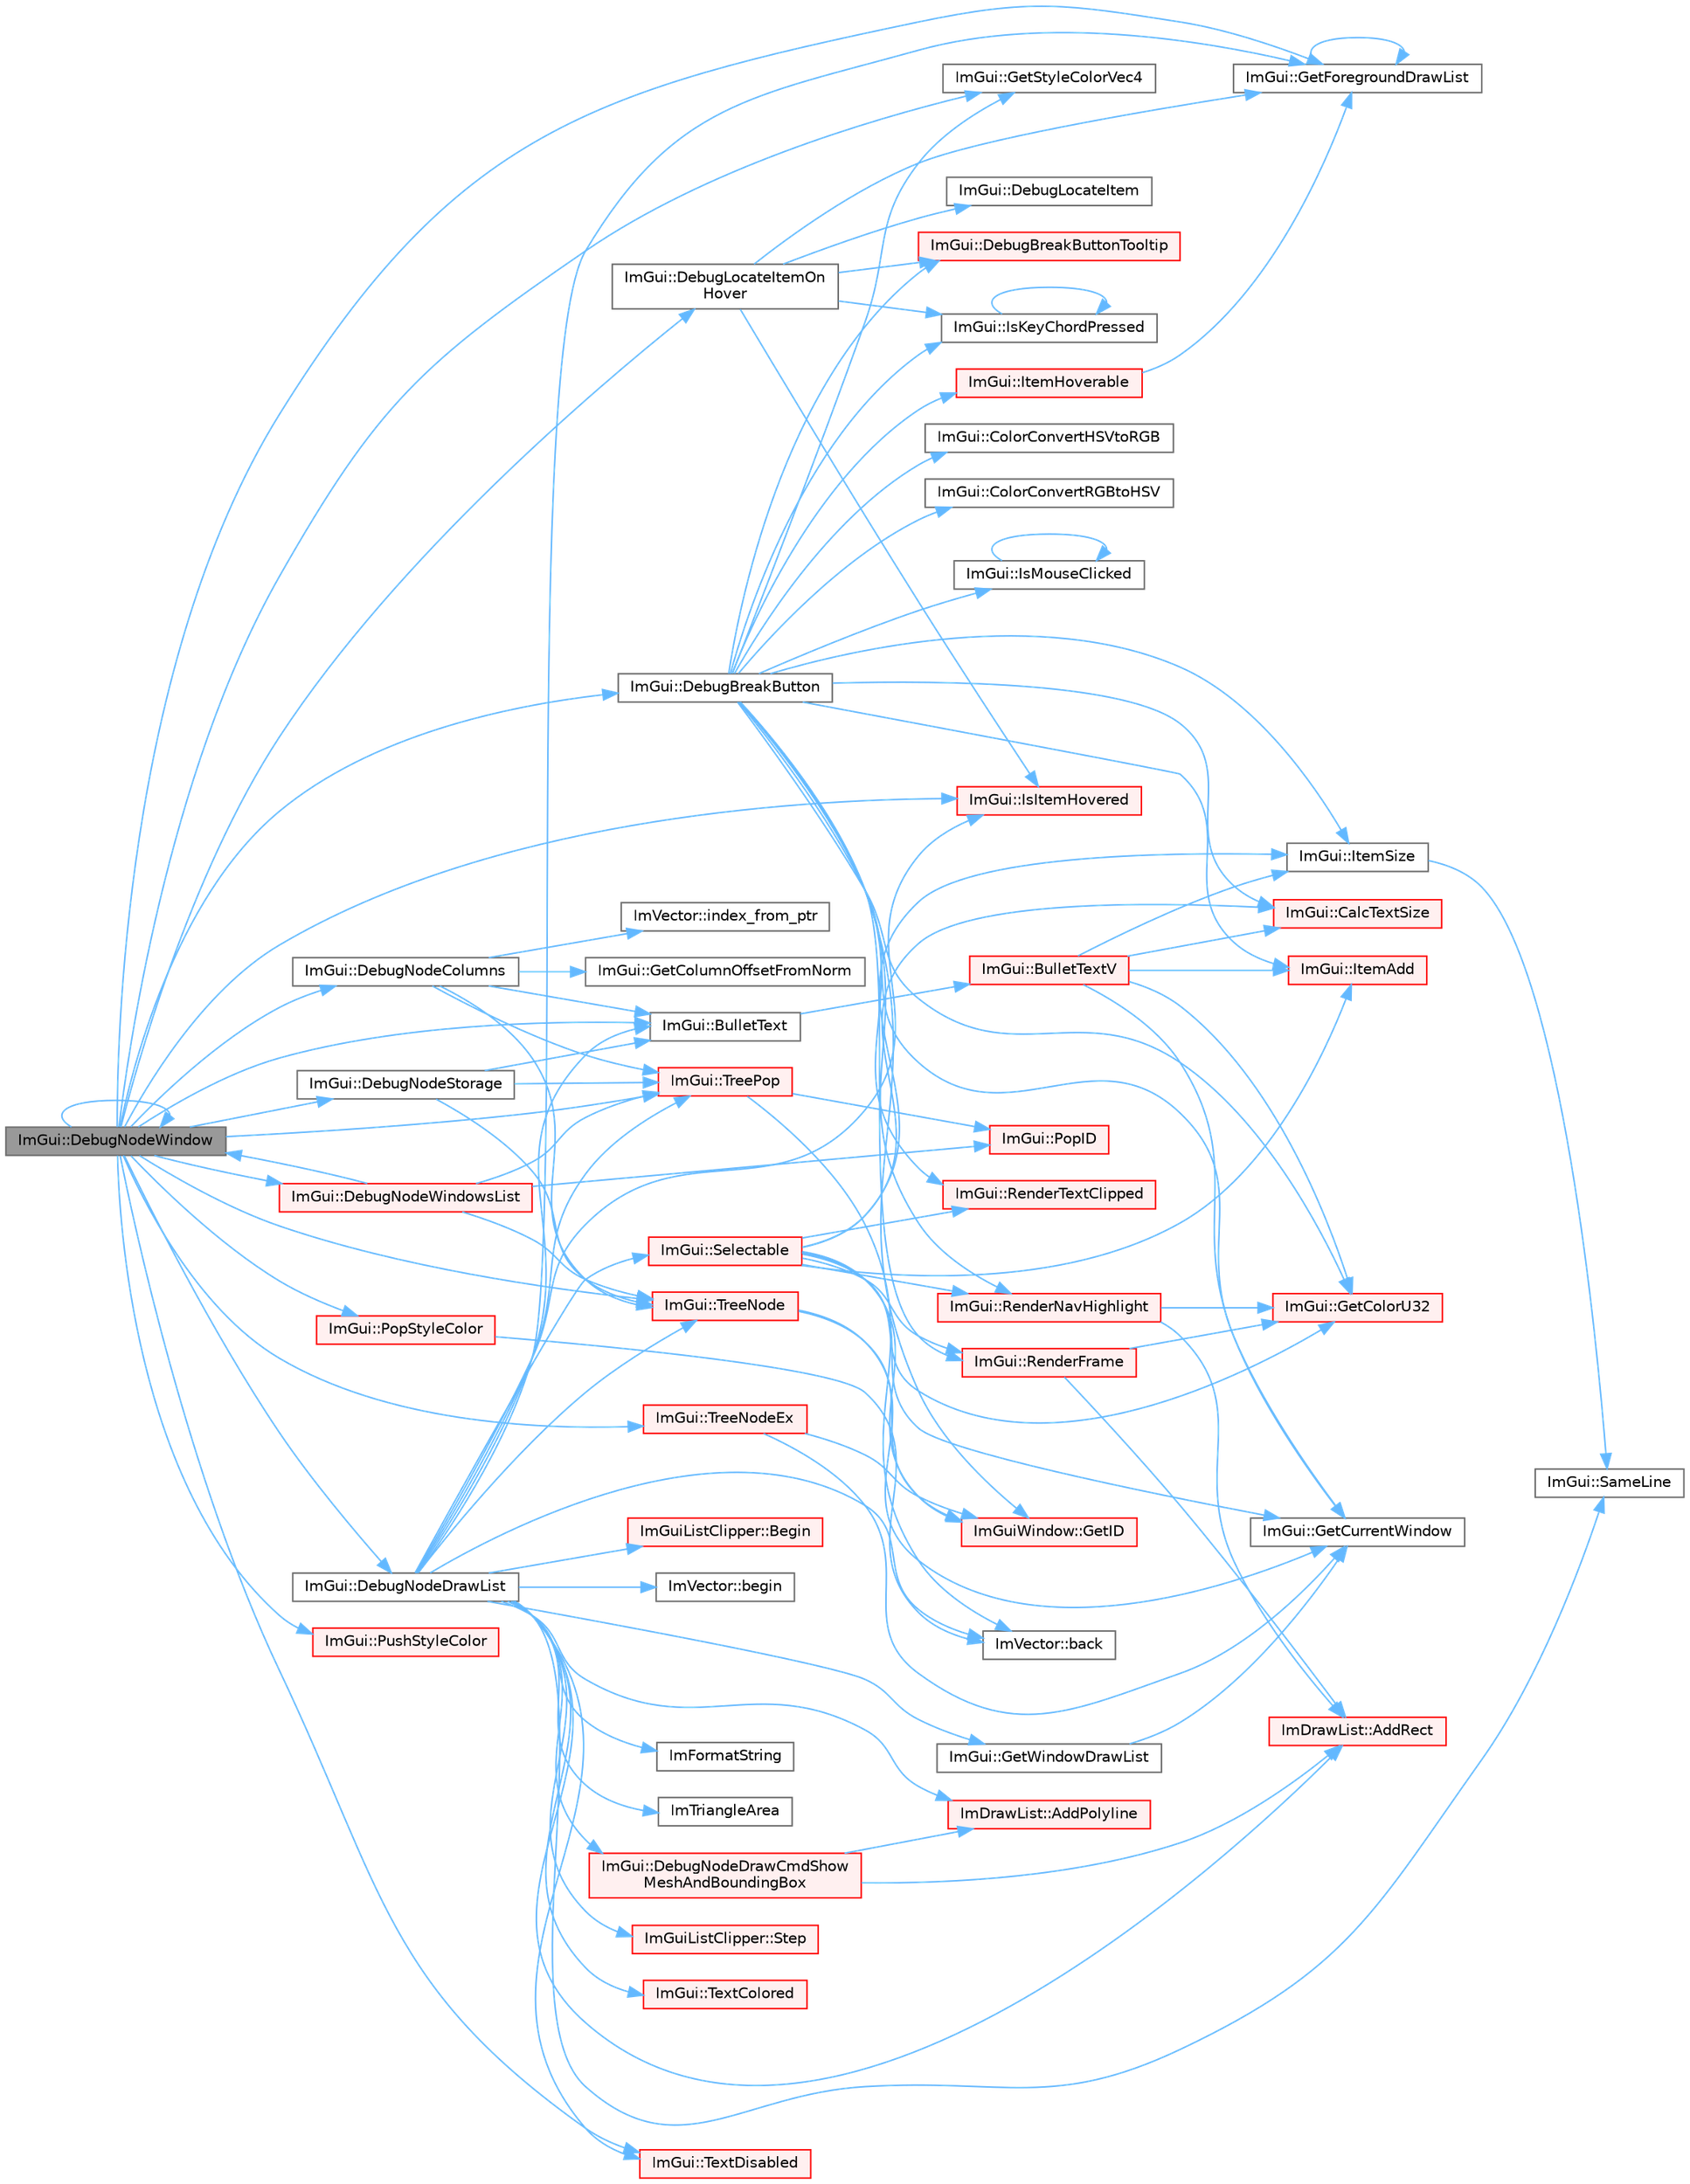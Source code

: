 digraph "ImGui::DebugNodeWindow"
{
 // LATEX_PDF_SIZE
  bgcolor="transparent";
  edge [fontname=Helvetica,fontsize=10,labelfontname=Helvetica,labelfontsize=10];
  node [fontname=Helvetica,fontsize=10,shape=box,height=0.2,width=0.4];
  rankdir="LR";
  Node1 [id="Node000001",label="ImGui::DebugNodeWindow",height=0.2,width=0.4,color="gray40", fillcolor="grey60", style="filled", fontcolor="black",tooltip=" "];
  Node1 -> Node2 [id="edge1_Node000001_Node000002",color="steelblue1",style="solid",tooltip=" "];
  Node2 [id="Node000002",label="ImGui::BulletText",height=0.2,width=0.4,color="grey40", fillcolor="white", style="filled",URL="$namespace_im_gui.html#af8d34d563b17c683943a0fa7bf5807bc",tooltip=" "];
  Node2 -> Node3 [id="edge2_Node000002_Node000003",color="steelblue1",style="solid",tooltip=" "];
  Node3 [id="Node000003",label="ImGui::BulletTextV",height=0.2,width=0.4,color="red", fillcolor="#FFF0F0", style="filled",URL="$namespace_im_gui.html#af8f4b5e96c745e205974857f9a584583",tooltip=" "];
  Node3 -> Node4 [id="edge3_Node000003_Node000004",color="steelblue1",style="solid",tooltip=" "];
  Node4 [id="Node000004",label="ImGui::CalcTextSize",height=0.2,width=0.4,color="red", fillcolor="#FFF0F0", style="filled",URL="$namespace_im_gui.html#a848b9db6cc4a186751c0ecebcaadc33b",tooltip=" "];
  Node3 -> Node9 [id="edge4_Node000003_Node000009",color="steelblue1",style="solid",tooltip=" "];
  Node9 [id="Node000009",label="ImGui::GetColorU32",height=0.2,width=0.4,color="red", fillcolor="#FFF0F0", style="filled",URL="$namespace_im_gui.html#a0de2d9bd347d9866511eb8d014e62556",tooltip=" "];
  Node3 -> Node11 [id="edge5_Node000003_Node000011",color="steelblue1",style="solid",tooltip=" "];
  Node11 [id="Node000011",label="ImGui::GetCurrentWindow",height=0.2,width=0.4,color="grey40", fillcolor="white", style="filled",URL="$namespace_im_gui.html#ac452417b5004ca16a814a72cff153526",tooltip=" "];
  Node3 -> Node14 [id="edge6_Node000003_Node000014",color="steelblue1",style="solid",tooltip=" "];
  Node14 [id="Node000014",label="ImGui::ItemAdd",height=0.2,width=0.4,color="red", fillcolor="#FFF0F0", style="filled",URL="$namespace_im_gui.html#a5de8ecd4c80efdca1af7329a2a48121c",tooltip=" "];
  Node3 -> Node36 [id="edge7_Node000003_Node000036",color="steelblue1",style="solid",tooltip=" "];
  Node36 [id="Node000036",label="ImGui::ItemSize",height=0.2,width=0.4,color="grey40", fillcolor="white", style="filled",URL="$namespace_im_gui.html#aeeb1ec6ae6548173dbf813e7df538c48",tooltip=" "];
  Node36 -> Node37 [id="edge8_Node000036_Node000037",color="steelblue1",style="solid",tooltip=" "];
  Node37 [id="Node000037",label="ImGui::SameLine",height=0.2,width=0.4,color="grey40", fillcolor="white", style="filled",URL="$namespace_im_gui.html#a2991c91e94f3b77a0c3411f4f3aa348e",tooltip=" "];
  Node1 -> Node50 [id="edge9_Node000001_Node000050",color="steelblue1",style="solid",tooltip=" "];
  Node50 [id="Node000050",label="ImGui::DebugBreakButton",height=0.2,width=0.4,color="grey40", fillcolor="white", style="filled",URL="$namespace_im_gui.html#ac2e737b701b4d252a54006a4c4214928",tooltip=" "];
  Node50 -> Node4 [id="edge10_Node000050_Node000004",color="steelblue1",style="solid",tooltip=" "];
  Node50 -> Node51 [id="edge11_Node000050_Node000051",color="steelblue1",style="solid",tooltip=" "];
  Node51 [id="Node000051",label="ImGui::ColorConvertHSVtoRGB",height=0.2,width=0.4,color="grey40", fillcolor="white", style="filled",URL="$namespace_im_gui.html#a074427678b3e56378b7dcdefa4c8b5c7",tooltip=" "];
  Node50 -> Node52 [id="edge12_Node000050_Node000052",color="steelblue1",style="solid",tooltip=" "];
  Node52 [id="Node000052",label="ImGui::ColorConvertRGBtoHSV",height=0.2,width=0.4,color="grey40", fillcolor="white", style="filled",URL="$namespace_im_gui.html#aaed5ed34aaaa02b61cbb67598c0ad9ca",tooltip=" "];
  Node50 -> Node53 [id="edge13_Node000050_Node000053",color="steelblue1",style="solid",tooltip=" "];
  Node53 [id="Node000053",label="ImGui::DebugBreakButtonTooltip",height=0.2,width=0.4,color="red", fillcolor="#FFF0F0", style="filled",URL="$namespace_im_gui.html#a6f2a211be11756216a881936bc6d9aab",tooltip=" "];
  Node50 -> Node9 [id="edge14_Node000050_Node000009",color="steelblue1",style="solid",tooltip=" "];
  Node50 -> Node11 [id="edge15_Node000050_Node000011",color="steelblue1",style="solid",tooltip=" "];
  Node50 -> Node145 [id="edge16_Node000050_Node000145",color="steelblue1",style="solid",tooltip=" "];
  Node145 [id="Node000145",label="ImGuiWindow::GetID",height=0.2,width=0.4,color="red", fillcolor="#FFF0F0", style="filled",URL="$struct_im_gui_window.html#a66400a63bc0b54d7d29e08d1b1b1a42b",tooltip=" "];
  Node50 -> Node97 [id="edge17_Node000050_Node000097",color="steelblue1",style="solid",tooltip=" "];
  Node97 [id="Node000097",label="ImGui::GetStyleColorVec4",height=0.2,width=0.4,color="grey40", fillcolor="white", style="filled",URL="$namespace_im_gui.html#ad838e580972e2c4b3da2b0f60754b662",tooltip=" "];
  Node50 -> Node187 [id="edge18_Node000050_Node000187",color="steelblue1",style="solid",tooltip=" "];
  Node187 [id="Node000187",label="ImGui::IsKeyChordPressed",height=0.2,width=0.4,color="grey40", fillcolor="white", style="filled",URL="$namespace_im_gui.html#ab3e095e7757d000686cfa2aff76534d2",tooltip=" "];
  Node187 -> Node187 [id="edge19_Node000187_Node000187",color="steelblue1",style="solid",tooltip=" "];
  Node50 -> Node188 [id="edge20_Node000050_Node000188",color="steelblue1",style="solid",tooltip=" "];
  Node188 [id="Node000188",label="ImGui::IsMouseClicked",height=0.2,width=0.4,color="grey40", fillcolor="white", style="filled",URL="$namespace_im_gui.html#a2d430db9485d0b3d86d51d5436225495",tooltip=" "];
  Node188 -> Node188 [id="edge21_Node000188_Node000188",color="steelblue1",style="solid",tooltip=" "];
  Node50 -> Node14 [id="edge22_Node000050_Node000014",color="steelblue1",style="solid",tooltip=" "];
  Node50 -> Node189 [id="edge23_Node000050_Node000189",color="steelblue1",style="solid",tooltip=" "];
  Node189 [id="Node000189",label="ImGui::ItemHoverable",height=0.2,width=0.4,color="red", fillcolor="#FFF0F0", style="filled",URL="$namespace_im_gui.html#a1d7304e335dbe35c4d97b67854111ed2",tooltip=" "];
  Node189 -> Node29 [id="edge24_Node000189_Node000029",color="steelblue1",style="solid",tooltip=" "];
  Node29 [id="Node000029",label="ImGui::GetForegroundDrawList",height=0.2,width=0.4,color="grey40", fillcolor="white", style="filled",URL="$namespace_im_gui.html#a718d48e3636f9df63e4820d0fef34e78",tooltip=" "];
  Node29 -> Node29 [id="edge25_Node000029_Node000029",color="steelblue1",style="solid",tooltip=" "];
  Node50 -> Node36 [id="edge26_Node000050_Node000036",color="steelblue1",style="solid",tooltip=" "];
  Node50 -> Node191 [id="edge27_Node000050_Node000191",color="steelblue1",style="solid",tooltip=" "];
  Node191 [id="Node000191",label="ImGui::RenderFrame",height=0.2,width=0.4,color="red", fillcolor="#FFF0F0", style="filled",URL="$namespace_im_gui.html#a621ba649568ede3939d4f10d83b86d04",tooltip=" "];
  Node191 -> Node23 [id="edge28_Node000191_Node000023",color="steelblue1",style="solid",tooltip=" "];
  Node23 [id="Node000023",label="ImDrawList::AddRect",height=0.2,width=0.4,color="red", fillcolor="#FFF0F0", style="filled",URL="$struct_im_draw_list.html#ad96f10a3e954fe0c5b7c96d4e205af7b",tooltip=" "];
  Node191 -> Node9 [id="edge29_Node000191_Node000009",color="steelblue1",style="solid",tooltip=" "];
  Node50 -> Node192 [id="edge30_Node000050_Node000192",color="steelblue1",style="solid",tooltip=" "];
  Node192 [id="Node000192",label="ImGui::RenderNavHighlight",height=0.2,width=0.4,color="red", fillcolor="#FFF0F0", style="filled",URL="$namespace_im_gui.html#add2e040b97eeb0857dc7d02876b07b72",tooltip=" "];
  Node192 -> Node23 [id="edge31_Node000192_Node000023",color="steelblue1",style="solid",tooltip=" "];
  Node192 -> Node9 [id="edge32_Node000192_Node000009",color="steelblue1",style="solid",tooltip=" "];
  Node50 -> Node193 [id="edge33_Node000050_Node000193",color="steelblue1",style="solid",tooltip=" "];
  Node193 [id="Node000193",label="ImGui::RenderTextClipped",height=0.2,width=0.4,color="red", fillcolor="#FFF0F0", style="filled",URL="$namespace_im_gui.html#ab362eafae794c7364a6b96ea06f38eb9",tooltip=" "];
  Node1 -> Node195 [id="edge34_Node000001_Node000195",color="steelblue1",style="solid",tooltip=" "];
  Node195 [id="Node000195",label="ImGui::DebugLocateItemOn\lHover",height=0.2,width=0.4,color="grey40", fillcolor="white", style="filled",URL="$namespace_im_gui.html#a76cc1722d10c66a7d5bb7e794487a0aa",tooltip=" "];
  Node195 -> Node53 [id="edge35_Node000195_Node000053",color="steelblue1",style="solid",tooltip=" "];
  Node195 -> Node196 [id="edge36_Node000195_Node000196",color="steelblue1",style="solid",tooltip=" "];
  Node196 [id="Node000196",label="ImGui::DebugLocateItem",height=0.2,width=0.4,color="grey40", fillcolor="white", style="filled",URL="$namespace_im_gui.html#a5fcfd58a344ca39b4575074c009f0767",tooltip=" "];
  Node195 -> Node29 [id="edge37_Node000195_Node000029",color="steelblue1",style="solid",tooltip=" "];
  Node195 -> Node129 [id="edge38_Node000195_Node000129",color="steelblue1",style="solid",tooltip=" "];
  Node129 [id="Node000129",label="ImGui::IsItemHovered",height=0.2,width=0.4,color="red", fillcolor="#FFF0F0", style="filled",URL="$namespace_im_gui.html#ac9a400eff3a9561d95e80486c52a660b",tooltip=" "];
  Node195 -> Node187 [id="edge39_Node000195_Node000187",color="steelblue1",style="solid",tooltip=" "];
  Node1 -> Node197 [id="edge40_Node000001_Node000197",color="steelblue1",style="solid",tooltip=" "];
  Node197 [id="Node000197",label="ImGui::DebugNodeColumns",height=0.2,width=0.4,color="grey40", fillcolor="white", style="filled",URL="$namespace_im_gui.html#a68c10eb20be9c419d00f2b5a9dfa6a38",tooltip=" "];
  Node197 -> Node2 [id="edge41_Node000197_Node000002",color="steelblue1",style="solid",tooltip=" "];
  Node197 -> Node198 [id="edge42_Node000197_Node000198",color="steelblue1",style="solid",tooltip=" "];
  Node198 [id="Node000198",label="ImGui::GetColumnOffsetFromNorm",height=0.2,width=0.4,color="grey40", fillcolor="white", style="filled",URL="$namespace_im_gui.html#a81693b00fc61ae1f7791e5e84108de54",tooltip=" "];
  Node197 -> Node77 [id="edge43_Node000197_Node000077",color="steelblue1",style="solid",tooltip=" "];
  Node77 [id="Node000077",label="ImVector::index_from_ptr",height=0.2,width=0.4,color="grey40", fillcolor="white", style="filled",URL="$struct_im_vector.html#a3fd48379f807eeb01fb9da39afa30dc7",tooltip=" "];
  Node197 -> Node199 [id="edge44_Node000197_Node000199",color="steelblue1",style="solid",tooltip=" "];
  Node199 [id="Node000199",label="ImGui::TreeNode",height=0.2,width=0.4,color="red", fillcolor="#FFF0F0", style="filled",URL="$namespace_im_gui.html#a4dff507ce8bbe0da9556bb50b1e60d7f",tooltip=" "];
  Node199 -> Node11 [id="edge45_Node000199_Node000011",color="steelblue1",style="solid",tooltip=" "];
  Node199 -> Node145 [id="edge46_Node000199_Node000145",color="steelblue1",style="solid",tooltip=" "];
  Node197 -> Node215 [id="edge47_Node000197_Node000215",color="steelblue1",style="solid",tooltip=" "];
  Node215 [id="Node000215",label="ImGui::TreePop",height=0.2,width=0.4,color="red", fillcolor="#FFF0F0", style="filled",URL="$namespace_im_gui.html#a41ecf265e5f678c78fc9c30b3cf2077f",tooltip=" "];
  Node215 -> Node58 [id="edge48_Node000215_Node000058",color="steelblue1",style="solid",tooltip=" "];
  Node58 [id="Node000058",label="ImVector::back",height=0.2,width=0.4,color="grey40", fillcolor="white", style="filled",URL="$struct_im_vector.html#a2d80e87e81b1b01143c8d8be93e6fde1",tooltip=" "];
  Node215 -> Node147 [id="edge49_Node000215_Node000147",color="steelblue1",style="solid",tooltip=" "];
  Node147 [id="Node000147",label="ImGui::PopID",height=0.2,width=0.4,color="red", fillcolor="#FFF0F0", style="filled",URL="$namespace_im_gui.html#aba0b2d8f890a5d435ae43d0c4a2d4dd1",tooltip=" "];
  Node1 -> Node218 [id="edge50_Node000001_Node000218",color="steelblue1",style="solid",tooltip=" "];
  Node218 [id="Node000218",label="ImGui::DebugNodeDrawList",height=0.2,width=0.4,color="grey40", fillcolor="white", style="filled",URL="$namespace_im_gui.html#af7b5e35566da44ac1ea8a7e1b9d9d574",tooltip=" "];
  Node218 -> Node19 [id="edge51_Node000218_Node000019",color="steelblue1",style="solid",tooltip=" "];
  Node19 [id="Node000019",label="ImDrawList::AddPolyline",height=0.2,width=0.4,color="red", fillcolor="#FFF0F0", style="filled",URL="$struct_im_draw_list.html#abc568847b1113e624456436bfab1b307",tooltip=" "];
  Node218 -> Node23 [id="edge52_Node000218_Node000023",color="steelblue1",style="solid",tooltip=" "];
  Node218 -> Node58 [id="edge53_Node000218_Node000058",color="steelblue1",style="solid",tooltip=" "];
  Node218 -> Node219 [id="edge54_Node000218_Node000219",color="steelblue1",style="solid",tooltip=" "];
  Node219 [id="Node000219",label="ImGuiListClipper::Begin",height=0.2,width=0.4,color="red", fillcolor="#FFF0F0", style="filled",URL="$struct_im_gui_list_clipper.html#a746fbd724a41dbe88fef4875a2b1e9c7",tooltip=" "];
  Node218 -> Node226 [id="edge55_Node000218_Node000226",color="steelblue1",style="solid",tooltip=" "];
  Node226 [id="Node000226",label="ImVector::begin",height=0.2,width=0.4,color="grey40", fillcolor="white", style="filled",URL="$struct_im_vector.html#ab48ae48675fa779e29c9ae5892bb99f4",tooltip=" "];
  Node218 -> Node2 [id="edge56_Node000218_Node000002",color="steelblue1",style="solid",tooltip=" "];
  Node218 -> Node227 [id="edge57_Node000218_Node000227",color="steelblue1",style="solid",tooltip=" "];
  Node227 [id="Node000227",label="ImGui::DebugNodeDrawCmdShow\lMeshAndBoundingBox",height=0.2,width=0.4,color="red", fillcolor="#FFF0F0", style="filled",URL="$namespace_im_gui.html#a24c6abd61c6da9610cbfbb46c0db828b",tooltip=" "];
  Node227 -> Node19 [id="edge58_Node000227_Node000019",color="steelblue1",style="solid",tooltip=" "];
  Node227 -> Node23 [id="edge59_Node000227_Node000023",color="steelblue1",style="solid",tooltip=" "];
  Node218 -> Node29 [id="edge60_Node000218_Node000029",color="steelblue1",style="solid",tooltip=" "];
  Node218 -> Node229 [id="edge61_Node000218_Node000229",color="steelblue1",style="solid",tooltip=" "];
  Node229 [id="Node000229",label="ImGui::GetWindowDrawList",height=0.2,width=0.4,color="grey40", fillcolor="white", style="filled",URL="$namespace_im_gui.html#aa100c22a9feafe843fa12c66590cbda0",tooltip=" "];
  Node229 -> Node11 [id="edge62_Node000229_Node000011",color="steelblue1",style="solid",tooltip=" "];
  Node218 -> Node125 [id="edge63_Node000218_Node000125",color="steelblue1",style="solid",tooltip=" "];
  Node125 [id="Node000125",label="ImFormatString",height=0.2,width=0.4,color="grey40", fillcolor="white", style="filled",URL="$imgui_8cpp.html#a75ccaf7d676b1f567ba888ae42ac3809",tooltip=" "];
  Node218 -> Node230 [id="edge64_Node000218_Node000230",color="steelblue1",style="solid",tooltip=" "];
  Node230 [id="Node000230",label="ImTriangleArea",height=0.2,width=0.4,color="grey40", fillcolor="white", style="filled",URL="$imgui__internal_8h.html#ae4a958d172c455e95e879485c7758316",tooltip=" "];
  Node218 -> Node129 [id="edge65_Node000218_Node000129",color="steelblue1",style="solid",tooltip=" "];
  Node218 -> Node37 [id="edge66_Node000218_Node000037",color="steelblue1",style="solid",tooltip=" "];
  Node218 -> Node231 [id="edge67_Node000218_Node000231",color="steelblue1",style="solid",tooltip=" "];
  Node231 [id="Node000231",label="ImGui::Selectable",height=0.2,width=0.4,color="red", fillcolor="#FFF0F0", style="filled",URL="$namespace_im_gui.html#af98575238bda183a523df19fb447af60",tooltip=" "];
  Node231 -> Node4 [id="edge68_Node000231_Node000004",color="steelblue1",style="solid",tooltip=" "];
  Node231 -> Node9 [id="edge69_Node000231_Node000009",color="steelblue1",style="solid",tooltip=" "];
  Node231 -> Node11 [id="edge70_Node000231_Node000011",color="steelblue1",style="solid",tooltip=" "];
  Node231 -> Node145 [id="edge71_Node000231_Node000145",color="steelblue1",style="solid",tooltip=" "];
  Node231 -> Node14 [id="edge72_Node000231_Node000014",color="steelblue1",style="solid",tooltip=" "];
  Node231 -> Node36 [id="edge73_Node000231_Node000036",color="steelblue1",style="solid",tooltip=" "];
  Node231 -> Node191 [id="edge74_Node000231_Node000191",color="steelblue1",style="solid",tooltip=" "];
  Node231 -> Node192 [id="edge75_Node000231_Node000192",color="steelblue1",style="solid",tooltip=" "];
  Node231 -> Node193 [id="edge76_Node000231_Node000193",color="steelblue1",style="solid",tooltip=" "];
  Node218 -> Node236 [id="edge77_Node000218_Node000236",color="steelblue1",style="solid",tooltip=" "];
  Node236 [id="Node000236",label="ImGuiListClipper::Step",height=0.2,width=0.4,color="red", fillcolor="#FFF0F0", style="filled",URL="$struct_im_gui_list_clipper.html#ac3e115812c3c4e5a39578a7aa955379a",tooltip=" "];
  Node218 -> Node238 [id="edge78_Node000218_Node000238",color="steelblue1",style="solid",tooltip=" "];
  Node238 [id="Node000238",label="ImGui::TextColored",height=0.2,width=0.4,color="red", fillcolor="#FFF0F0", style="filled",URL="$namespace_im_gui.html#a36ab8fcad68b26863d6e910755de04c2",tooltip=" "];
  Node218 -> Node243 [id="edge79_Node000218_Node000243",color="steelblue1",style="solid",tooltip=" "];
  Node243 [id="Node000243",label="ImGui::TextDisabled",height=0.2,width=0.4,color="red", fillcolor="#FFF0F0", style="filled",URL="$namespace_im_gui.html#aa96bf14c5fa288e106820aeb4ba7fcb6",tooltip=" "];
  Node218 -> Node199 [id="edge80_Node000218_Node000199",color="steelblue1",style="solid",tooltip=" "];
  Node218 -> Node215 [id="edge81_Node000218_Node000215",color="steelblue1",style="solid",tooltip=" "];
  Node1 -> Node245 [id="edge82_Node000001_Node000245",color="steelblue1",style="solid",tooltip=" "];
  Node245 [id="Node000245",label="ImGui::DebugNodeStorage",height=0.2,width=0.4,color="grey40", fillcolor="white", style="filled",URL="$namespace_im_gui.html#a8e1aae1a79042976013f36d7f2e7ee70",tooltip=" "];
  Node245 -> Node2 [id="edge83_Node000245_Node000002",color="steelblue1",style="solid",tooltip=" "];
  Node245 -> Node199 [id="edge84_Node000245_Node000199",color="steelblue1",style="solid",tooltip=" "];
  Node245 -> Node215 [id="edge85_Node000245_Node000215",color="steelblue1",style="solid",tooltip=" "];
  Node1 -> Node1 [id="edge86_Node000001_Node000001",color="steelblue1",style="solid",tooltip=" "];
  Node1 -> Node246 [id="edge87_Node000001_Node000246",color="steelblue1",style="solid",tooltip=" "];
  Node246 [id="Node000246",label="ImGui::DebugNodeWindowsList",height=0.2,width=0.4,color="red", fillcolor="#FFF0F0", style="filled",URL="$namespace_im_gui.html#a8c2ed9f140c90d8eaca1e2cfd8f46142",tooltip=" "];
  Node246 -> Node1 [id="edge88_Node000246_Node000001",color="steelblue1",style="solid",tooltip=" "];
  Node246 -> Node147 [id="edge89_Node000246_Node000147",color="steelblue1",style="solid",tooltip=" "];
  Node246 -> Node199 [id="edge90_Node000246_Node000199",color="steelblue1",style="solid",tooltip=" "];
  Node246 -> Node215 [id="edge91_Node000246_Node000215",color="steelblue1",style="solid",tooltip=" "];
  Node1 -> Node29 [id="edge92_Node000001_Node000029",color="steelblue1",style="solid",tooltip=" "];
  Node1 -> Node97 [id="edge93_Node000001_Node000097",color="steelblue1",style="solid",tooltip=" "];
  Node1 -> Node129 [id="edge94_Node000001_Node000129",color="steelblue1",style="solid",tooltip=" "];
  Node1 -> Node240 [id="edge95_Node000001_Node000240",color="steelblue1",style="solid",tooltip=" "];
  Node240 [id="Node000240",label="ImGui::PopStyleColor",height=0.2,width=0.4,color="red", fillcolor="#FFF0F0", style="filled",URL="$namespace_im_gui.html#a9795f730b4043a98b6254738d86efcdc",tooltip=" "];
  Node240 -> Node58 [id="edge96_Node000240_Node000058",color="steelblue1",style="solid",tooltip=" "];
  Node1 -> Node241 [id="edge97_Node000001_Node000241",color="steelblue1",style="solid",tooltip=" "];
  Node241 [id="Node000241",label="ImGui::PushStyleColor",height=0.2,width=0.4,color="red", fillcolor="#FFF0F0", style="filled",URL="$namespace_im_gui.html#a77ee84afb636e05eb4b2d6eeddcc2aa8",tooltip=" "];
  Node1 -> Node243 [id="edge98_Node000001_Node000243",color="steelblue1",style="solid",tooltip=" "];
  Node1 -> Node199 [id="edge99_Node000001_Node000199",color="steelblue1",style="solid",tooltip=" "];
  Node1 -> Node247 [id="edge100_Node000001_Node000247",color="steelblue1",style="solid",tooltip=" "];
  Node247 [id="Node000247",label="ImGui::TreeNodeEx",height=0.2,width=0.4,color="red", fillcolor="#FFF0F0", style="filled",URL="$namespace_im_gui.html#a21f62e092dac9556a15a8edee2f70522",tooltip=" "];
  Node247 -> Node11 [id="edge101_Node000247_Node000011",color="steelblue1",style="solid",tooltip=" "];
  Node247 -> Node145 [id="edge102_Node000247_Node000145",color="steelblue1",style="solid",tooltip=" "];
  Node1 -> Node215 [id="edge103_Node000001_Node000215",color="steelblue1",style="solid",tooltip=" "];
}
